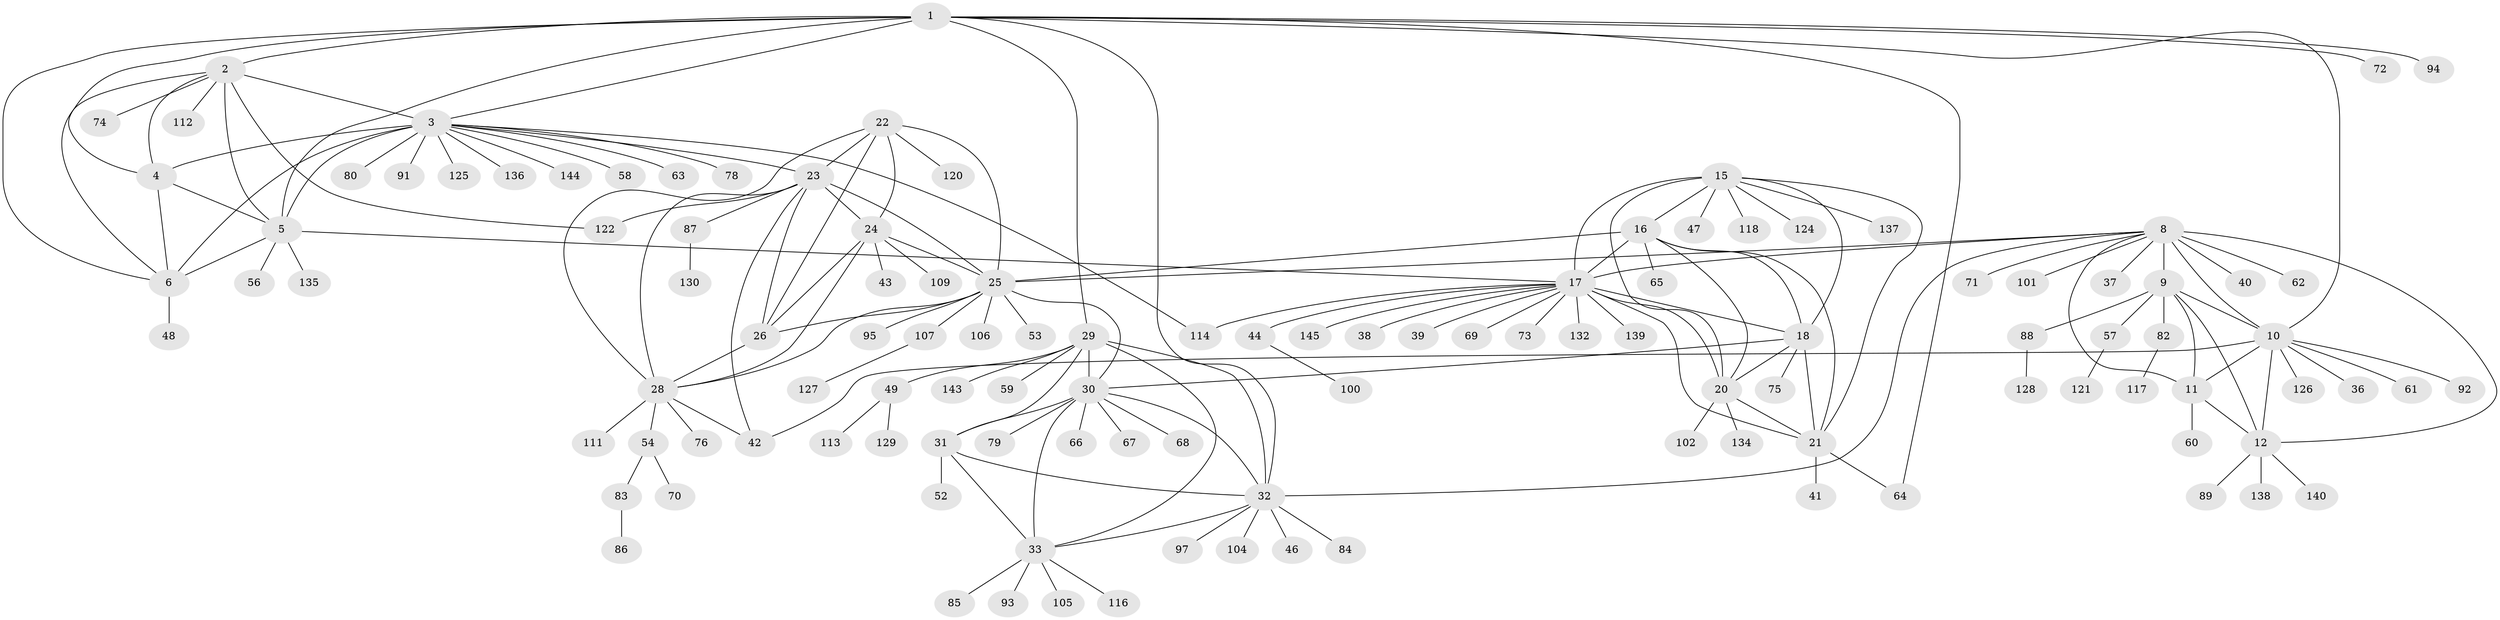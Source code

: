 // Generated by graph-tools (version 1.1) at 2025/52/02/27/25 19:52:14]
// undirected, 118 vertices, 171 edges
graph export_dot {
graph [start="1"]
  node [color=gray90,style=filled];
  1 [super="+119"];
  2 [super="+50"];
  3 [super="+7"];
  4 [super="+98"];
  5 [super="+141"];
  6 [super="+133"];
  8 [super="+13"];
  9;
  10 [super="+14"];
  11;
  12 [super="+110"];
  15 [super="+99"];
  16 [super="+77"];
  17 [super="+19"];
  18;
  20;
  21;
  22 [super="+108"];
  23 [super="+27"];
  24 [super="+55"];
  25 [super="+115"];
  26 [super="+81"];
  28 [super="+103"];
  29 [super="+45"];
  30 [super="+35"];
  31;
  32 [super="+123"];
  33 [super="+34"];
  36;
  37;
  38;
  39;
  40;
  41;
  42;
  43;
  44 [super="+51"];
  46;
  47;
  48;
  49 [super="+142"];
  52;
  53;
  54;
  56 [super="+96"];
  57;
  58;
  59;
  60;
  61;
  62;
  63;
  64;
  65;
  66;
  67;
  68;
  69;
  70;
  71;
  72;
  73 [super="+131"];
  74;
  75;
  76;
  78;
  79;
  80;
  82;
  83;
  84;
  85;
  86;
  87;
  88 [super="+90"];
  89;
  91;
  92;
  93;
  94;
  95;
  97;
  100;
  101;
  102;
  104;
  105;
  106;
  107;
  109;
  111;
  112;
  113;
  114;
  116;
  117;
  118;
  120;
  121;
  122;
  124;
  125;
  126;
  127;
  128;
  129;
  130;
  132;
  134;
  135;
  136;
  137;
  138;
  139;
  140;
  143;
  144;
  145;
  1 -- 2;
  1 -- 3 [weight=2];
  1 -- 4;
  1 -- 5;
  1 -- 6;
  1 -- 29;
  1 -- 64;
  1 -- 72;
  1 -- 94;
  1 -- 10;
  1 -- 32;
  2 -- 3 [weight=2];
  2 -- 4;
  2 -- 5;
  2 -- 6;
  2 -- 74;
  2 -- 112;
  2 -- 122;
  3 -- 4 [weight=2];
  3 -- 5 [weight=2];
  3 -- 6 [weight=2];
  3 -- 58;
  3 -- 63;
  3 -- 80;
  3 -- 91;
  3 -- 114;
  3 -- 125;
  3 -- 144;
  3 -- 136;
  3 -- 78;
  3 -- 23;
  4 -- 5;
  4 -- 6;
  5 -- 6;
  5 -- 56;
  5 -- 135;
  5 -- 17;
  6 -- 48;
  8 -- 9 [weight=2];
  8 -- 10 [weight=4];
  8 -- 11 [weight=2];
  8 -- 12 [weight=2];
  8 -- 32;
  8 -- 37;
  8 -- 40;
  8 -- 71;
  8 -- 101;
  8 -- 25;
  8 -- 62;
  8 -- 17;
  9 -- 10 [weight=2];
  9 -- 11;
  9 -- 12;
  9 -- 57;
  9 -- 82;
  9 -- 88;
  10 -- 11 [weight=2];
  10 -- 12 [weight=2];
  10 -- 61;
  10 -- 36;
  10 -- 42;
  10 -- 92;
  10 -- 126;
  11 -- 12;
  11 -- 60;
  12 -- 89;
  12 -- 138;
  12 -- 140;
  15 -- 16;
  15 -- 17 [weight=2];
  15 -- 18;
  15 -- 20;
  15 -- 21;
  15 -- 47;
  15 -- 118;
  15 -- 124;
  15 -- 137;
  16 -- 17 [weight=2];
  16 -- 18;
  16 -- 20;
  16 -- 21;
  16 -- 25;
  16 -- 65;
  17 -- 18 [weight=2];
  17 -- 20 [weight=2];
  17 -- 21 [weight=2];
  17 -- 44;
  17 -- 69;
  17 -- 132;
  17 -- 139;
  17 -- 145;
  17 -- 38;
  17 -- 39;
  17 -- 73;
  17 -- 114;
  18 -- 20;
  18 -- 21;
  18 -- 75;
  18 -- 30;
  20 -- 21;
  20 -- 102;
  20 -- 134;
  21 -- 41;
  21 -- 64;
  22 -- 23 [weight=2];
  22 -- 24;
  22 -- 25;
  22 -- 26;
  22 -- 28;
  22 -- 120;
  23 -- 24 [weight=2];
  23 -- 25 [weight=2];
  23 -- 26 [weight=2];
  23 -- 28 [weight=2];
  23 -- 122;
  23 -- 42;
  23 -- 87;
  24 -- 25;
  24 -- 26;
  24 -- 28;
  24 -- 43;
  24 -- 109;
  25 -- 26;
  25 -- 28;
  25 -- 53;
  25 -- 95;
  25 -- 106;
  25 -- 107;
  25 -- 30;
  26 -- 28;
  28 -- 54;
  28 -- 76;
  28 -- 111;
  28 -- 42;
  29 -- 30 [weight=2];
  29 -- 31;
  29 -- 32;
  29 -- 33 [weight=2];
  29 -- 49;
  29 -- 59;
  29 -- 143;
  30 -- 31 [weight=2];
  30 -- 32 [weight=2];
  30 -- 33 [weight=4];
  30 -- 66;
  30 -- 68;
  30 -- 79;
  30 -- 67;
  31 -- 32;
  31 -- 33 [weight=2];
  31 -- 52;
  32 -- 33 [weight=2];
  32 -- 46;
  32 -- 84;
  32 -- 97;
  32 -- 104;
  33 -- 85;
  33 -- 93;
  33 -- 116;
  33 -- 105;
  44 -- 100;
  49 -- 113;
  49 -- 129;
  54 -- 70;
  54 -- 83;
  57 -- 121;
  82 -- 117;
  83 -- 86;
  87 -- 130;
  88 -- 128;
  107 -- 127;
}
